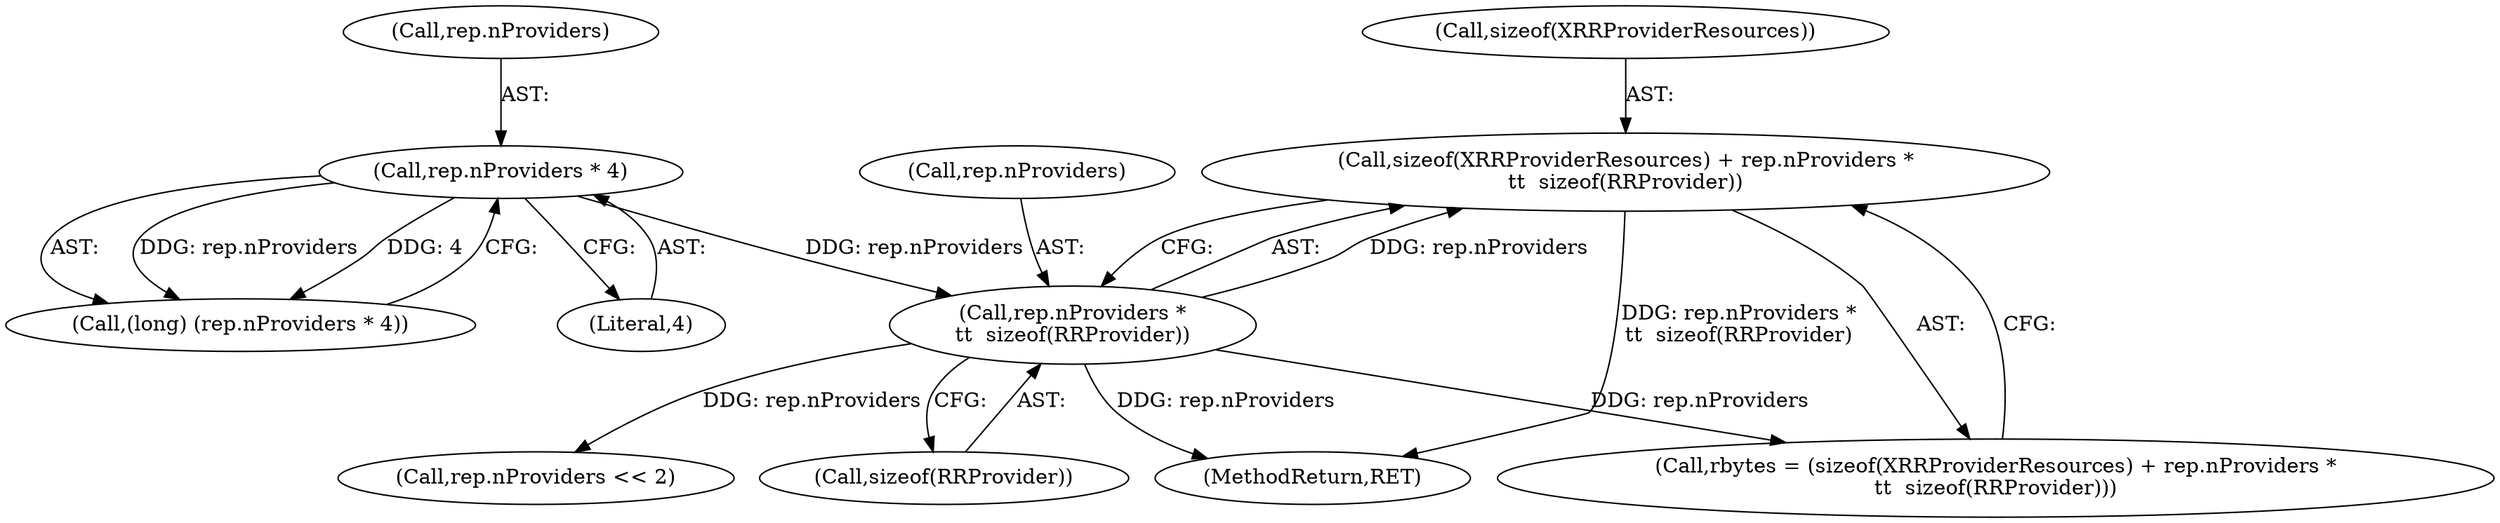 digraph "0_libXrandr_a0df3e1c7728205e5c7650b2e6dce684139254a6_1@API" {
"1000192" [label="(Call,sizeof(XRRProviderResources) + rep.nProviders *\n\t\t  sizeof(RRProvider))"];
"1000195" [label="(Call,rep.nProviders *\n\t\t  sizeof(RRProvider))"];
"1000185" [label="(Call,rep.nProviders * 4)"];
"1000185" [label="(Call,rep.nProviders * 4)"];
"1000238" [label="(Call,rep.nProviders << 2)"];
"1000196" [label="(Call,rep.nProviders)"];
"1000199" [label="(Call,sizeof(RRProvider))"];
"1000183" [label="(Call,(long) (rep.nProviders * 4))"];
"1000189" [label="(Literal,4)"];
"1000193" [label="(Call,sizeof(XRRProviderResources))"];
"1000192" [label="(Call,sizeof(XRRProviderResources) + rep.nProviders *\n\t\t  sizeof(RRProvider))"];
"1000591" [label="(MethodReturn,RET)"];
"1000190" [label="(Call,rbytes = (sizeof(XRRProviderResources) + rep.nProviders *\n\t\t  sizeof(RRProvider)))"];
"1000195" [label="(Call,rep.nProviders *\n\t\t  sizeof(RRProvider))"];
"1000186" [label="(Call,rep.nProviders)"];
"1000192" -> "1000190"  [label="AST: "];
"1000192" -> "1000195"  [label="CFG: "];
"1000193" -> "1000192"  [label="AST: "];
"1000195" -> "1000192"  [label="AST: "];
"1000190" -> "1000192"  [label="CFG: "];
"1000192" -> "1000591"  [label="DDG: rep.nProviders *\n\t\t  sizeof(RRProvider)"];
"1000195" -> "1000192"  [label="DDG: rep.nProviders"];
"1000195" -> "1000199"  [label="CFG: "];
"1000196" -> "1000195"  [label="AST: "];
"1000199" -> "1000195"  [label="AST: "];
"1000195" -> "1000591"  [label="DDG: rep.nProviders"];
"1000195" -> "1000190"  [label="DDG: rep.nProviders"];
"1000185" -> "1000195"  [label="DDG: rep.nProviders"];
"1000195" -> "1000238"  [label="DDG: rep.nProviders"];
"1000185" -> "1000183"  [label="AST: "];
"1000185" -> "1000189"  [label="CFG: "];
"1000186" -> "1000185"  [label="AST: "];
"1000189" -> "1000185"  [label="AST: "];
"1000183" -> "1000185"  [label="CFG: "];
"1000185" -> "1000183"  [label="DDG: rep.nProviders"];
"1000185" -> "1000183"  [label="DDG: 4"];
}
